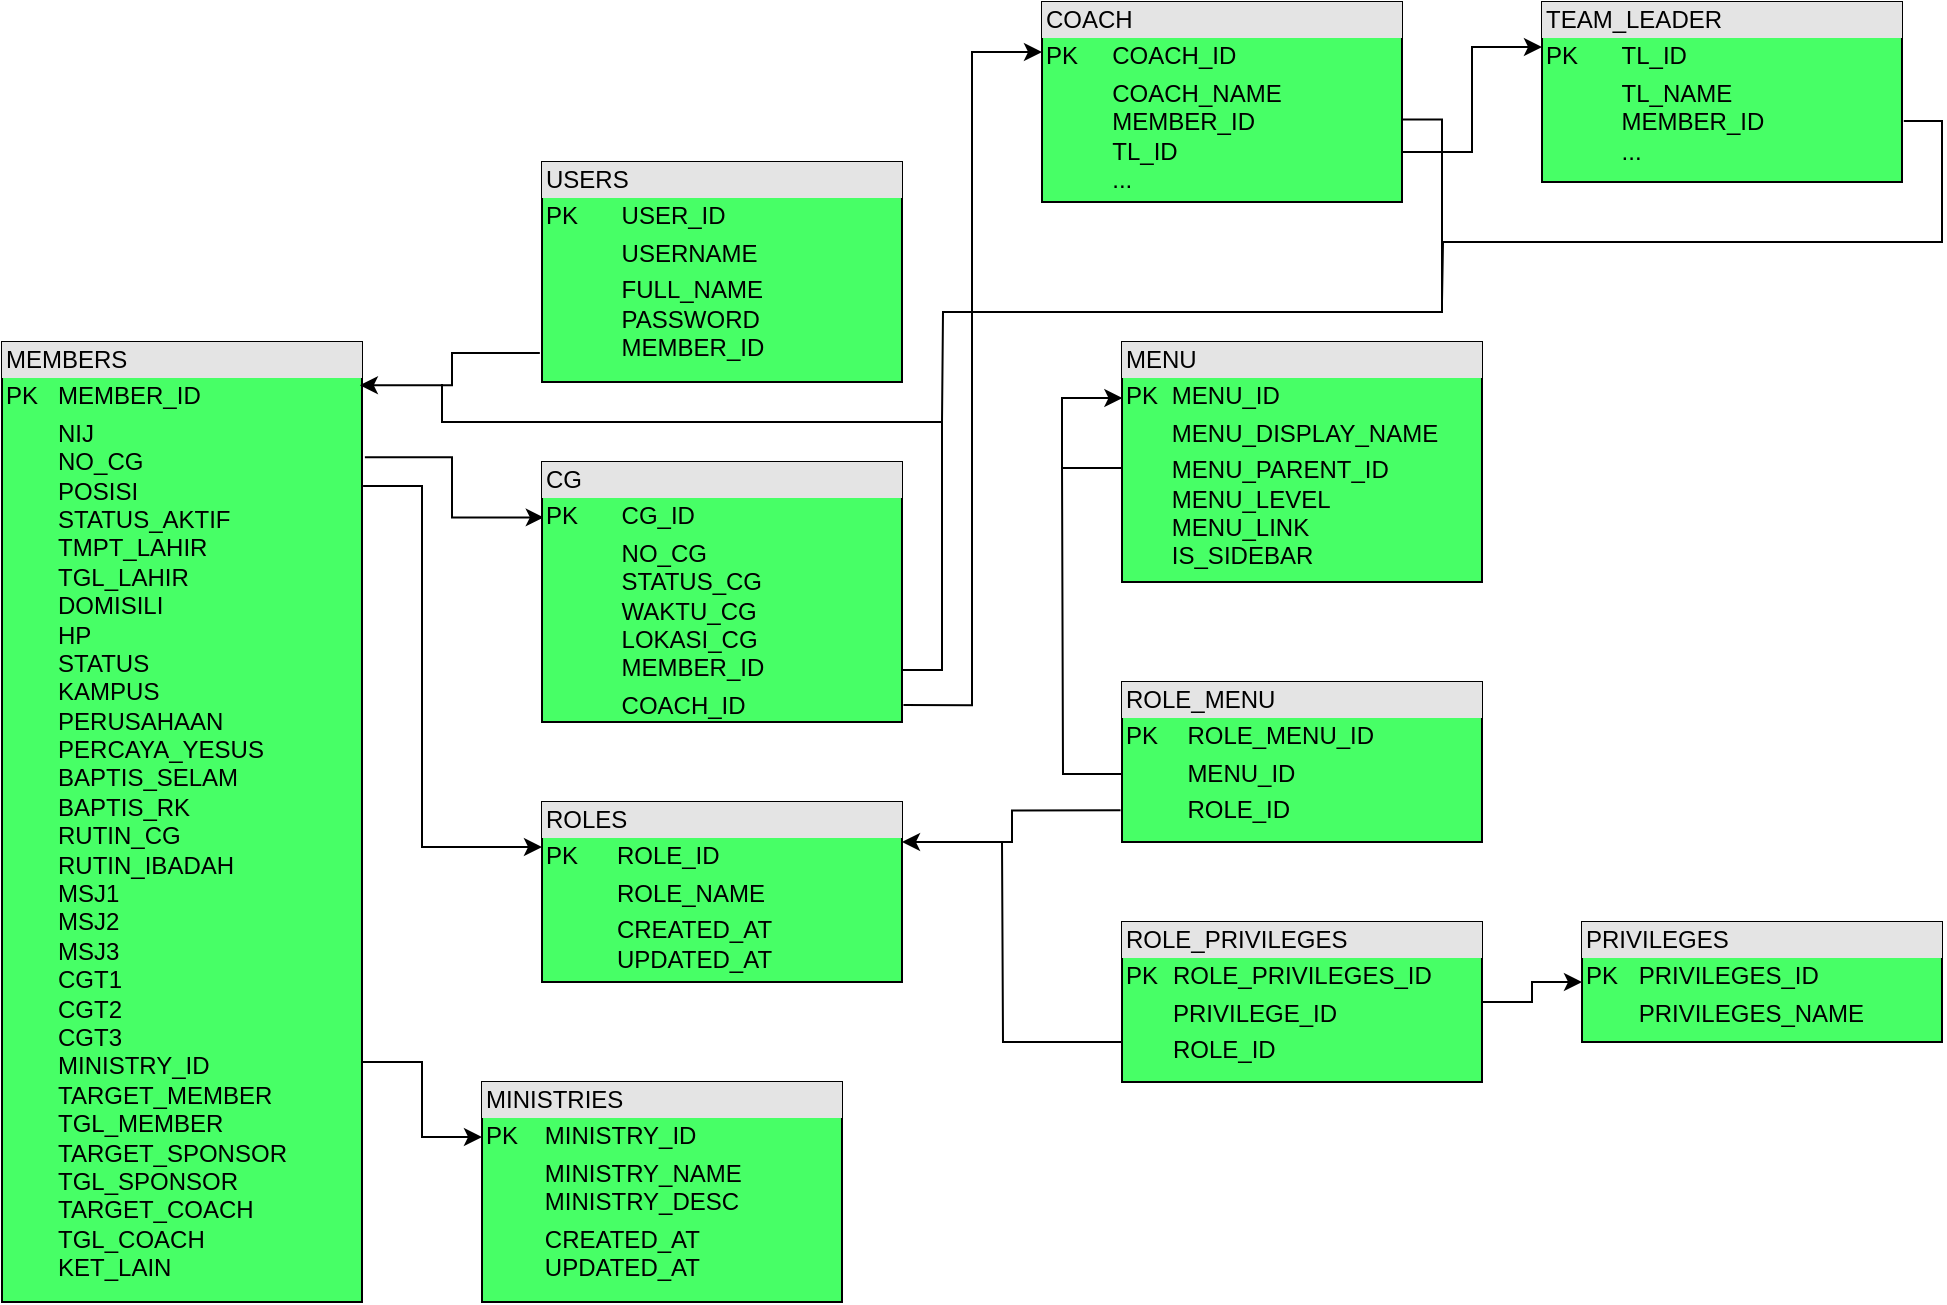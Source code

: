 <mxfile version="20.8.23" type="device"><diagram name="Page-1" id="n-ADSwsV7UxWRygCjR8V"><mxGraphModel dx="2120" dy="1369" grid="1" gridSize="10" guides="1" tooltips="1" connect="1" arrows="1" fold="1" page="1" pageScale="1" pageWidth="850" pageHeight="1100" math="0" shadow="0"><root><mxCell id="0"/><mxCell id="1" parent="0"/><mxCell id="KiosGj0Ttnip057-QjDu-40" style="edgeStyle=orthogonalEdgeStyle;rounded=0;orthogonalLoop=1;jettySize=auto;html=1;exitX=0;exitY=0.25;exitDx=0;exitDy=0;entryX=1.003;entryY=0.15;entryDx=0;entryDy=0;entryPerimeter=0;startArrow=classic;startFill=1;endArrow=none;endFill=0;" edge="1" parent="1" source="KiosGj0Ttnip057-QjDu-16" target="KiosGj0Ttnip057-QjDu-28"><mxGeometry relative="1" as="geometry"><Array as="points"><mxPoint x="230" y="543"/><mxPoint x="230" y="362"/></Array></mxGeometry></mxCell><mxCell id="KiosGj0Ttnip057-QjDu-16" value="&lt;div style=&quot;box-sizing:border-box;width:100%;background:#e4e4e4;padding:2px;&quot;&gt;ROLES&lt;/div&gt;&lt;table style=&quot;width:100%;font-size:1em;&quot; cellpadding=&quot;2&quot; cellspacing=&quot;0&quot;&gt;&lt;tbody&gt;&lt;tr&gt;&lt;td&gt;PK&lt;/td&gt;&lt;td&gt;ROLE_ID&lt;/td&gt;&lt;/tr&gt;&lt;tr&gt;&lt;td&gt;&lt;br&gt;&lt;/td&gt;&lt;td&gt;ROLE_NAME&lt;/td&gt;&lt;/tr&gt;&lt;tr&gt;&lt;td&gt;&lt;/td&gt;&lt;td&gt;CREATED_AT&lt;br&gt;UPDATED_AT&lt;br&gt;&lt;/td&gt;&lt;/tr&gt;&lt;/tbody&gt;&lt;/table&gt;" style="verticalAlign=top;align=left;overflow=fill;html=1;fillColor=#47FF66;" vertex="1" parent="1"><mxGeometry x="290" y="520" width="180" height="90" as="geometry"/></mxCell><mxCell id="KiosGj0Ttnip057-QjDu-26" value="&lt;div style=&quot;box-sizing:border-box;width:100%;background:#e4e4e4;padding:2px;&quot;&gt;MINISTRIES&lt;/div&gt;&lt;table style=&quot;width:100%;font-size:1em;&quot; cellpadding=&quot;2&quot; cellspacing=&quot;0&quot;&gt;&lt;tbody&gt;&lt;tr&gt;&lt;td&gt;PK&lt;/td&gt;&lt;td&gt;MINISTRY_ID&lt;/td&gt;&lt;/tr&gt;&lt;tr&gt;&lt;td&gt;&lt;br&gt;&lt;/td&gt;&lt;td&gt;MINISTRY_NAME&lt;br&gt;MINISTRY_DESC&lt;/td&gt;&lt;/tr&gt;&lt;tr&gt;&lt;td&gt;&lt;/td&gt;&lt;td&gt;CREATED_AT&lt;br&gt;UPDATED_AT&lt;/td&gt;&lt;/tr&gt;&lt;/tbody&gt;&lt;/table&gt;" style="verticalAlign=top;align=left;overflow=fill;html=1;fillColor=#47FF66;" vertex="1" parent="1"><mxGeometry x="260" y="660" width="180" height="110" as="geometry"/></mxCell><mxCell id="KiosGj0Ttnip057-QjDu-39" style="edgeStyle=orthogonalEdgeStyle;rounded=0;orthogonalLoop=1;jettySize=auto;html=1;exitX=0.005;exitY=0.213;exitDx=0;exitDy=0;entryX=1.008;entryY=0.12;entryDx=0;entryDy=0;entryPerimeter=0;startArrow=classic;startFill=1;endArrow=none;endFill=0;exitPerimeter=0;" edge="1" parent="1" source="KiosGj0Ttnip057-QjDu-27" target="KiosGj0Ttnip057-QjDu-28"><mxGeometry relative="1" as="geometry"/></mxCell><mxCell id="KiosGj0Ttnip057-QjDu-45" style="edgeStyle=orthogonalEdgeStyle;rounded=0;orthogonalLoop=1;jettySize=auto;html=1;exitX=1.004;exitY=0.935;exitDx=0;exitDy=0;startArrow=none;startFill=0;endArrow=classic;endFill=1;entryX=0;entryY=0.25;entryDx=0;entryDy=0;exitPerimeter=0;" edge="1" parent="1" source="KiosGj0Ttnip057-QjDu-27" target="KiosGj0Ttnip057-QjDu-44"><mxGeometry relative="1" as="geometry"><mxPoint x="500" y="350" as="targetPoint"/></mxGeometry></mxCell><mxCell id="KiosGj0Ttnip057-QjDu-47" style="edgeStyle=orthogonalEdgeStyle;rounded=0;orthogonalLoop=1;jettySize=auto;html=1;exitX=0.999;exitY=0.8;exitDx=0;exitDy=0;startArrow=none;startFill=0;endArrow=none;endFill=0;exitPerimeter=0;" edge="1" parent="1" source="KiosGj0Ttnip057-QjDu-27"><mxGeometry relative="1" as="geometry"><mxPoint x="240" y="311" as="targetPoint"/><mxPoint x="470" y="448.5" as="sourcePoint"/><Array as="points"><mxPoint x="490" y="454"/><mxPoint x="490" y="330"/><mxPoint x="240" y="330"/></Array></mxGeometry></mxCell><mxCell id="KiosGj0Ttnip057-QjDu-27" value="&lt;div style=&quot;box-sizing:border-box;width:100%;background:#e4e4e4;padding:2px;&quot;&gt;CG&lt;/div&gt;&lt;table style=&quot;width:100%;font-size:1em;&quot; cellpadding=&quot;2&quot; cellspacing=&quot;0&quot;&gt;&lt;tbody&gt;&lt;tr&gt;&lt;td&gt;PK&lt;/td&gt;&lt;td&gt;CG_ID&lt;/td&gt;&lt;/tr&gt;&lt;tr&gt;&lt;td&gt;&lt;br&gt;&lt;/td&gt;&lt;td&gt;NO_CG&lt;br&gt;STATUS_CG&lt;br&gt;WAKTU_CG&lt;br&gt;LOKASI_CG&lt;br&gt;MEMBER_ID&lt;/td&gt;&lt;/tr&gt;&lt;tr&gt;&lt;td&gt;&lt;/td&gt;&lt;td&gt;COACH_ID&lt;/td&gt;&lt;/tr&gt;&lt;/tbody&gt;&lt;/table&gt;" style="verticalAlign=top;align=left;overflow=fill;html=1;fillColor=#47FF66;" vertex="1" parent="1"><mxGeometry x="290" y="350" width="180" height="130" as="geometry"/></mxCell><mxCell id="KiosGj0Ttnip057-QjDu-38" style="edgeStyle=orthogonalEdgeStyle;rounded=0;orthogonalLoop=1;jettySize=auto;html=1;exitX=1;exitY=0.75;exitDx=0;exitDy=0;entryX=0;entryY=0.25;entryDx=0;entryDy=0;" edge="1" parent="1" source="KiosGj0Ttnip057-QjDu-28" target="KiosGj0Ttnip057-QjDu-26"><mxGeometry relative="1" as="geometry"/></mxCell><mxCell id="KiosGj0Ttnip057-QjDu-28" value="&lt;div style=&quot;box-sizing:border-box;width:100%;background:#e4e4e4;padding:2px;&quot;&gt;MEMBERS&lt;/div&gt;&lt;table style=&quot;width:100%;font-size:1em;&quot; cellpadding=&quot;2&quot; cellspacing=&quot;0&quot;&gt;&lt;tbody&gt;&lt;tr&gt;&lt;td&gt;PK&lt;/td&gt;&lt;td&gt;MEMBER_ID&lt;/td&gt;&lt;/tr&gt;&lt;tr&gt;&lt;td&gt;&lt;br&gt;&lt;/td&gt;&lt;td&gt;NIJ&lt;br&gt;NO_CG&lt;br&gt;POSISI&lt;br&gt;STATUS_AKTIF&lt;br&gt;TMPT_LAHIR&lt;br&gt;TGL_LAHIR&lt;br&gt;DOMISILI&lt;br&gt;HP&lt;br&gt;STATUS&lt;br&gt;KAMPUS&lt;br&gt;PERUSAHAAN&lt;br&gt;PERCAYA_YESUS&lt;br&gt;BAPTIS_SELAM&lt;br&gt;BAPTIS_RK&lt;br&gt;RUTIN_CG&lt;br&gt;RUTIN_IBADAH&lt;br&gt;MSJ1&lt;br&gt;MSJ2&lt;br&gt;MSJ3&lt;br&gt;CGT1&lt;br&gt;CGT2&lt;br&gt;CGT3&lt;br&gt;MINISTRY_ID&lt;br&gt;TARGET_MEMBER&lt;br&gt;TGL_MEMBER&lt;br&gt;TARGET_SPONSOR&lt;br&gt;TGL_SPONSOR&lt;br&gt;TARGET_COACH&lt;br&gt;TGL_COACH&lt;br&gt;KET_LAIN&lt;br&gt;&lt;/td&gt;&lt;/tr&gt;&lt;tr&gt;&lt;td&gt;&lt;/td&gt;&lt;td&gt;&lt;br&gt;&lt;/td&gt;&lt;/tr&gt;&lt;/tbody&gt;&lt;/table&gt;" style="verticalAlign=top;align=left;overflow=fill;html=1;fillColor=#47FF66;" vertex="1" parent="1"><mxGeometry x="20" y="290" width="180" height="480" as="geometry"/></mxCell><mxCell id="KiosGj0Ttnip057-QjDu-30" value="&lt;div style=&quot;box-sizing:border-box;width:100%;background:#e4e4e4;padding:2px;&quot;&gt;USERS&lt;/div&gt;&lt;table style=&quot;width:100%;font-size:1em;&quot; cellpadding=&quot;2&quot; cellspacing=&quot;0&quot;&gt;&lt;tbody&gt;&lt;tr&gt;&lt;td&gt;PK&lt;/td&gt;&lt;td&gt;USER_ID&lt;/td&gt;&lt;/tr&gt;&lt;tr&gt;&lt;td&gt;&lt;br&gt;&lt;/td&gt;&lt;td&gt;USERNAME&lt;/td&gt;&lt;/tr&gt;&lt;tr&gt;&lt;td&gt;&lt;/td&gt;&lt;td&gt;FULL_NAME&lt;br&gt;PASSWORD&lt;br&gt;MEMBER_ID&lt;/td&gt;&lt;/tr&gt;&lt;/tbody&gt;&lt;/table&gt;" style="verticalAlign=top;align=left;overflow=fill;html=1;fillColor=#47FF66;" vertex="1" parent="1"><mxGeometry x="290" y="200" width="180" height="110" as="geometry"/></mxCell><mxCell id="KiosGj0Ttnip057-QjDu-31" value="&lt;div style=&quot;box-sizing:border-box;width:100%;background:#e4e4e4;padding:2px;&quot;&gt;MENU&lt;/div&gt;&lt;table style=&quot;width:100%;font-size:1em;&quot; cellpadding=&quot;2&quot; cellspacing=&quot;0&quot;&gt;&lt;tbody&gt;&lt;tr&gt;&lt;td&gt;PK&lt;/td&gt;&lt;td&gt;MENU_ID&lt;/td&gt;&lt;/tr&gt;&lt;tr&gt;&lt;td&gt;&lt;br&gt;&lt;/td&gt;&lt;td&gt;MENU_DISPLAY_NAME&lt;/td&gt;&lt;/tr&gt;&lt;tr&gt;&lt;td&gt;&lt;/td&gt;&lt;td&gt;MENU_PARENT_ID&lt;br&gt;MENU_LEVEL&lt;br&gt;MENU_LINK&lt;br&gt;IS_SIDEBAR&lt;/td&gt;&lt;/tr&gt;&lt;/tbody&gt;&lt;/table&gt;" style="verticalAlign=top;align=left;overflow=fill;html=1;fillColor=#47FF66;" vertex="1" parent="1"><mxGeometry x="580" y="290" width="180" height="120" as="geometry"/></mxCell><mxCell id="KiosGj0Ttnip057-QjDu-42" style="edgeStyle=orthogonalEdgeStyle;rounded=0;orthogonalLoop=1;jettySize=auto;html=1;exitX=-0.004;exitY=0.802;exitDx=0;exitDy=0;entryX=1;entryY=0.222;entryDx=0;entryDy=0;entryPerimeter=0;startArrow=none;startFill=0;endArrow=classic;endFill=1;exitPerimeter=0;" edge="1" parent="1" source="KiosGj0Ttnip057-QjDu-32" target="KiosGj0Ttnip057-QjDu-16"><mxGeometry relative="1" as="geometry"/></mxCell><mxCell id="KiosGj0Ttnip057-QjDu-43" style="edgeStyle=orthogonalEdgeStyle;rounded=0;orthogonalLoop=1;jettySize=auto;html=1;exitX=0.007;exitY=0.575;exitDx=0;exitDy=0;startArrow=none;startFill=0;endArrow=none;endFill=0;exitPerimeter=0;" edge="1" parent="1" source="KiosGj0Ttnip057-QjDu-32"><mxGeometry relative="1" as="geometry"><mxPoint x="550" y="350" as="targetPoint"/></mxGeometry></mxCell><mxCell id="KiosGj0Ttnip057-QjDu-32" value="&lt;div style=&quot;box-sizing:border-box;width:100%;background:#e4e4e4;padding:2px;&quot;&gt;ROLE_MENU&lt;/div&gt;&lt;table style=&quot;width:100%;font-size:1em;&quot; cellpadding=&quot;2&quot; cellspacing=&quot;0&quot;&gt;&lt;tbody&gt;&lt;tr&gt;&lt;td&gt;PK&lt;/td&gt;&lt;td&gt;ROLE_MENU_ID&lt;/td&gt;&lt;/tr&gt;&lt;tr&gt;&lt;td&gt;&lt;br&gt;&lt;/td&gt;&lt;td&gt;MENU_ID&lt;/td&gt;&lt;/tr&gt;&lt;tr&gt;&lt;td&gt;&lt;/td&gt;&lt;td&gt;ROLE_ID&lt;br&gt;&lt;/td&gt;&lt;/tr&gt;&lt;/tbody&gt;&lt;/table&gt;" style="verticalAlign=top;align=left;overflow=fill;html=1;fillColor=#47FF66;" vertex="1" parent="1"><mxGeometry x="580" y="460" width="180" height="80" as="geometry"/></mxCell><mxCell id="KiosGj0Ttnip057-QjDu-36" value="" style="endArrow=classic;html=1;rounded=0;entryX=0.994;entryY=0.045;entryDx=0;entryDy=0;entryPerimeter=0;exitX=-0.006;exitY=0.868;exitDx=0;exitDy=0;exitPerimeter=0;edgeStyle=orthogonalEdgeStyle;" edge="1" parent="1" source="KiosGj0Ttnip057-QjDu-30" target="KiosGj0Ttnip057-QjDu-28"><mxGeometry width="50" height="50" relative="1" as="geometry"><mxPoint x="470" y="250" as="sourcePoint"/><mxPoint x="370" y="270" as="targetPoint"/></mxGeometry></mxCell><mxCell id="KiosGj0Ttnip057-QjDu-41" style="edgeStyle=orthogonalEdgeStyle;rounded=0;orthogonalLoop=1;jettySize=auto;html=1;startArrow=none;startFill=0;endArrow=classic;endFill=1;exitX=0;exitY=0.569;exitDx=0;exitDy=0;exitPerimeter=0;entryX=0.001;entryY=0.232;entryDx=0;entryDy=0;entryPerimeter=0;" edge="1" parent="1" source="KiosGj0Ttnip057-QjDu-31" target="KiosGj0Ttnip057-QjDu-31"><mxGeometry relative="1" as="geometry"><mxPoint x="580" y="350" as="sourcePoint"/><mxPoint x="570" y="318" as="targetPoint"/><Array as="points"><mxPoint x="580" y="353"/><mxPoint x="550" y="353"/><mxPoint x="550" y="318"/><mxPoint x="580" y="318"/></Array></mxGeometry></mxCell><mxCell id="KiosGj0Ttnip057-QjDu-48" style="edgeStyle=orthogonalEdgeStyle;rounded=0;orthogonalLoop=1;jettySize=auto;html=1;exitX=0.995;exitY=0.587;exitDx=0;exitDy=0;startArrow=none;startFill=0;endArrow=none;endFill=0;exitPerimeter=0;" edge="1" parent="1" source="KiosGj0Ttnip057-QjDu-44"><mxGeometry relative="1" as="geometry"><mxPoint x="490" y="330" as="targetPoint"/></mxGeometry></mxCell><mxCell id="KiosGj0Ttnip057-QjDu-49" style="edgeStyle=orthogonalEdgeStyle;rounded=0;orthogonalLoop=1;jettySize=auto;html=1;exitX=1;exitY=0.75;exitDx=0;exitDy=0;entryX=0;entryY=0.25;entryDx=0;entryDy=0;startArrow=none;startFill=0;endArrow=classic;endFill=1;" edge="1" parent="1" source="KiosGj0Ttnip057-QjDu-44" target="KiosGj0Ttnip057-QjDu-46"><mxGeometry relative="1" as="geometry"/></mxCell><mxCell id="KiosGj0Ttnip057-QjDu-44" value="&lt;div style=&quot;box-sizing:border-box;width:100%;background:#e4e4e4;padding:2px;&quot;&gt;COACH&lt;/div&gt;&lt;table style=&quot;width:100%;font-size:1em;&quot; cellpadding=&quot;2&quot; cellspacing=&quot;0&quot;&gt;&lt;tbody&gt;&lt;tr&gt;&lt;td&gt;PK&lt;/td&gt;&lt;td&gt;COACH_ID&lt;/td&gt;&lt;/tr&gt;&lt;tr&gt;&lt;td&gt;&lt;br&gt;&lt;/td&gt;&lt;td&gt;COACH_NAME&lt;br&gt;MEMBER_ID&lt;br&gt;TL_ID&lt;br&gt;...&lt;br&gt;&lt;/td&gt;&lt;/tr&gt;&lt;tr&gt;&lt;td&gt;&lt;/td&gt;&lt;td&gt;&lt;br&gt;&lt;/td&gt;&lt;/tr&gt;&lt;/tbody&gt;&lt;/table&gt;" style="verticalAlign=top;align=left;overflow=fill;html=1;fillColor=#47FF66;" vertex="1" parent="1"><mxGeometry x="540" y="120" width="180" height="100" as="geometry"/></mxCell><mxCell id="KiosGj0Ttnip057-QjDu-50" style="edgeStyle=orthogonalEdgeStyle;rounded=0;orthogonalLoop=1;jettySize=auto;html=1;exitX=1.005;exitY=0.661;exitDx=0;exitDy=0;startArrow=none;startFill=0;endArrow=none;endFill=0;exitPerimeter=0;" edge="1" parent="1" source="KiosGj0Ttnip057-QjDu-46"><mxGeometry relative="1" as="geometry"><mxPoint x="740" y="270" as="targetPoint"/></mxGeometry></mxCell><mxCell id="KiosGj0Ttnip057-QjDu-46" value="&lt;div style=&quot;box-sizing:border-box;width:100%;background:#e4e4e4;padding:2px;&quot;&gt;TEAM_LEADER&lt;/div&gt;&lt;table style=&quot;width:100%;font-size:1em;&quot; cellpadding=&quot;2&quot; cellspacing=&quot;0&quot;&gt;&lt;tbody&gt;&lt;tr&gt;&lt;td&gt;PK&lt;/td&gt;&lt;td&gt;TL_ID&lt;/td&gt;&lt;/tr&gt;&lt;tr&gt;&lt;td&gt;&lt;br&gt;&lt;/td&gt;&lt;td&gt;TL_NAME&lt;br&gt;MEMBER_ID&lt;br&gt;...&lt;br&gt;&lt;/td&gt;&lt;/tr&gt;&lt;tr&gt;&lt;td&gt;&lt;/td&gt;&lt;td&gt;&lt;br&gt;&lt;/td&gt;&lt;/tr&gt;&lt;/tbody&gt;&lt;/table&gt;" style="verticalAlign=top;align=left;overflow=fill;html=1;fillColor=#47FF66;" vertex="1" parent="1"><mxGeometry x="790" y="120" width="180" height="90" as="geometry"/></mxCell><mxCell id="KiosGj0Ttnip057-QjDu-51" value="&lt;div style=&quot;box-sizing:border-box;width:100%;background:#e4e4e4;padding:2px;&quot;&gt;PRIVILEGES&lt;/div&gt;&lt;table style=&quot;width:100%;font-size:1em;&quot; cellpadding=&quot;2&quot; cellspacing=&quot;0&quot;&gt;&lt;tbody&gt;&lt;tr&gt;&lt;td&gt;PK&lt;/td&gt;&lt;td&gt;PRIVILEGES_ID&lt;/td&gt;&lt;/tr&gt;&lt;tr&gt;&lt;td&gt;&lt;br&gt;&lt;/td&gt;&lt;td&gt;PRIVILEGES_NAME&lt;br&gt;&lt;/td&gt;&lt;/tr&gt;&lt;tr&gt;&lt;td&gt;&lt;br&gt;&lt;/td&gt;&lt;td&gt;&lt;br&gt;&lt;/td&gt;&lt;/tr&gt;&lt;/tbody&gt;&lt;/table&gt;" style="verticalAlign=top;align=left;overflow=fill;html=1;fillColor=#47FF66;" vertex="1" parent="1"><mxGeometry x="810" y="580" width="180" height="60" as="geometry"/></mxCell><mxCell id="KiosGj0Ttnip057-QjDu-54" style="edgeStyle=orthogonalEdgeStyle;rounded=0;orthogonalLoop=1;jettySize=auto;html=1;exitX=0;exitY=0.75;exitDx=0;exitDy=0;startArrow=none;startFill=0;endArrow=none;endFill=0;" edge="1" parent="1" source="KiosGj0Ttnip057-QjDu-53"><mxGeometry relative="1" as="geometry"><mxPoint x="520" y="540" as="targetPoint"/></mxGeometry></mxCell><mxCell id="KiosGj0Ttnip057-QjDu-55" style="edgeStyle=orthogonalEdgeStyle;rounded=0;orthogonalLoop=1;jettySize=auto;html=1;exitX=1;exitY=0.5;exitDx=0;exitDy=0;startArrow=none;startFill=0;endArrow=classic;endFill=1;" edge="1" parent="1" source="KiosGj0Ttnip057-QjDu-53" target="KiosGj0Ttnip057-QjDu-51"><mxGeometry relative="1" as="geometry"/></mxCell><mxCell id="KiosGj0Ttnip057-QjDu-53" value="&lt;div style=&quot;box-sizing:border-box;width:100%;background:#e4e4e4;padding:2px;&quot;&gt;ROLE_PRIVILEGES&lt;/div&gt;&lt;table style=&quot;width:100%;font-size:1em;&quot; cellpadding=&quot;2&quot; cellspacing=&quot;0&quot;&gt;&lt;tbody&gt;&lt;tr&gt;&lt;td&gt;PK&lt;/td&gt;&lt;td&gt;ROLE_PRIVILEGES_ID&lt;/td&gt;&lt;/tr&gt;&lt;tr&gt;&lt;td&gt;&lt;br&gt;&lt;/td&gt;&lt;td&gt;PRIVILEGE_ID&lt;/td&gt;&lt;/tr&gt;&lt;tr&gt;&lt;td&gt;&lt;/td&gt;&lt;td&gt;ROLE_ID&lt;br&gt;&lt;/td&gt;&lt;/tr&gt;&lt;/tbody&gt;&lt;/table&gt;" style="verticalAlign=top;align=left;overflow=fill;html=1;fillColor=#47FF66;" vertex="1" parent="1"><mxGeometry x="580" y="580" width="180" height="80" as="geometry"/></mxCell></root></mxGraphModel></diagram></mxfile>